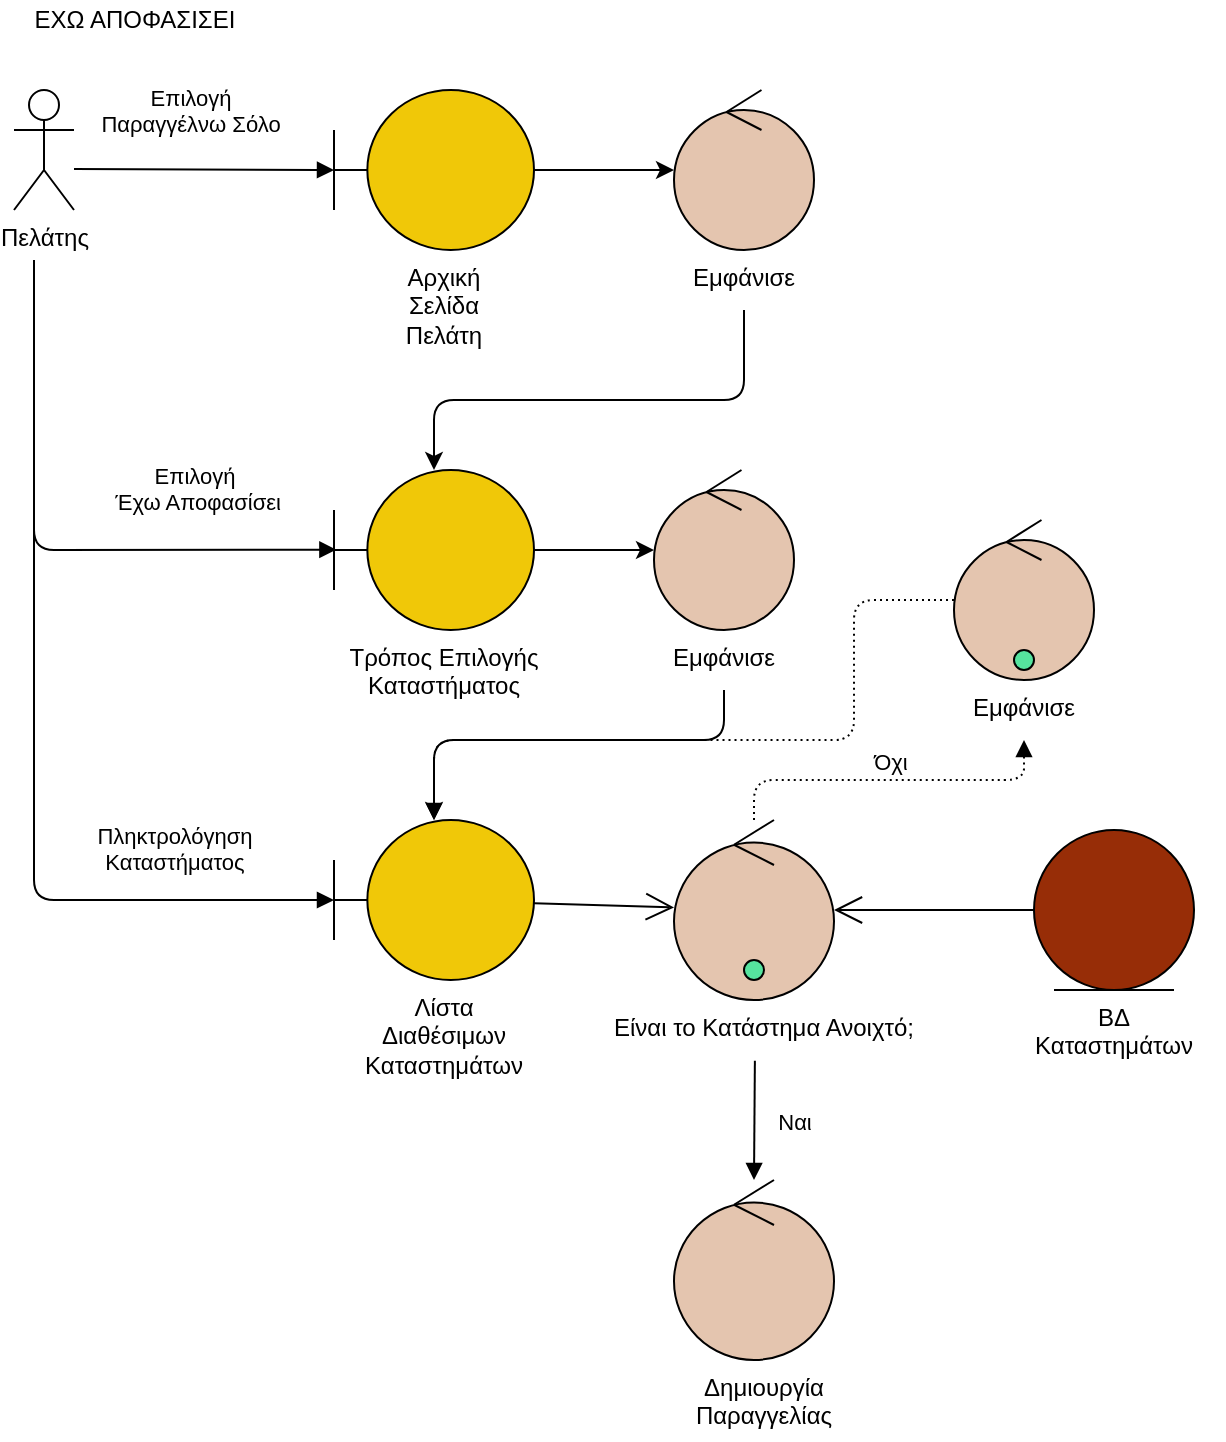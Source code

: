 <mxfile version="18.0.4" type="device"><diagram id="sh6zrlFoDXqszDik7DtE" name="Page-1"><mxGraphModel dx="1234" dy="882" grid="1" gridSize="10" guides="1" tooltips="1" connect="1" arrows="1" fold="1" page="1" pageScale="1" pageWidth="850" pageHeight="1100" math="0" shadow="0"><root><mxCell id="0"/><mxCell id="1" parent="0"/><mxCell id="iMoCURkLBMhwjLPHTY4Y-345" value="Πελάτης" style="shape=umlActor;verticalLabelPosition=bottom;verticalAlign=top;html=1;" parent="1" vertex="1"><mxGeometry x="290" y="615" width="30" height="60" as="geometry"/></mxCell><mxCell id="iMoCURkLBMhwjLPHTY4Y-346" style="edgeStyle=orthogonalEdgeStyle;rounded=0;orthogonalLoop=1;jettySize=auto;html=1;" parent="1" source="iMoCURkLBMhwjLPHTY4Y-347" edge="1"><mxGeometry relative="1" as="geometry"><mxPoint x="620" y="655" as="targetPoint"/></mxGeometry></mxCell><mxCell id="iMoCURkLBMhwjLPHTY4Y-347" value="" style="shape=umlBoundary;whiteSpace=wrap;html=1;fillColor=#F0C808;" parent="1" vertex="1"><mxGeometry x="450" y="615" width="100" height="80" as="geometry"/></mxCell><mxCell id="iMoCURkLBMhwjLPHTY4Y-348" value="Επιλογή &lt;br&gt;Παραγγέλνω Σόλο" style="html=1;verticalAlign=bottom;endArrow=block;rounded=0;labelBackgroundColor=none;" parent="1" edge="1"><mxGeometry x="-0.11" y="14" width="80" relative="1" as="geometry"><mxPoint x="320" y="654.5" as="sourcePoint"/><mxPoint x="450" y="655" as="targetPoint"/><mxPoint as="offset"/></mxGeometry></mxCell><mxCell id="iMoCURkLBMhwjLPHTY4Y-349" style="edgeStyle=orthogonalEdgeStyle;rounded=1;orthogonalLoop=1;jettySize=auto;html=1;exitX=0.5;exitY=1;exitDx=0;exitDy=0;" parent="1" source="iMoCURkLBMhwjLPHTY4Y-369" target="iMoCURkLBMhwjLPHTY4Y-352" edge="1"><mxGeometry relative="1" as="geometry"><Array as="points"><mxPoint x="655" y="770"/><mxPoint x="500" y="770"/></Array><mxPoint x="655" y="695" as="sourcePoint"/></mxGeometry></mxCell><mxCell id="iMoCURkLBMhwjLPHTY4Y-350" value="" style="ellipse;shape=umlControl;whiteSpace=wrap;html=1;fillColor=#E4C5AF;" parent="1" vertex="1"><mxGeometry x="620" y="615" width="70" height="80" as="geometry"/></mxCell><mxCell id="iMoCURkLBMhwjLPHTY4Y-351" style="edgeStyle=orthogonalEdgeStyle;rounded=0;orthogonalLoop=1;jettySize=auto;html=1;strokeColor=#000000;" parent="1" source="iMoCURkLBMhwjLPHTY4Y-352" target="iMoCURkLBMhwjLPHTY4Y-355" edge="1"><mxGeometry relative="1" as="geometry"/></mxCell><mxCell id="iMoCURkLBMhwjLPHTY4Y-352" value="" style="shape=umlBoundary;whiteSpace=wrap;html=1;fillColor=#F0C808;" parent="1" vertex="1"><mxGeometry x="450" y="805" width="100" height="80" as="geometry"/></mxCell><mxCell id="iMoCURkLBMhwjLPHTY4Y-353" value="Επιλογή&lt;br&gt;&amp;nbsp;Έχω Αποφασίσει" style="html=1;verticalAlign=bottom;endArrow=block;rounded=1;entryX=0.012;entryY=0.498;entryDx=0;entryDy=0;entryPerimeter=0;labelBackgroundColor=none;" parent="1" target="iMoCURkLBMhwjLPHTY4Y-352" edge="1"><mxGeometry x="0.519" y="15" width="80" relative="1" as="geometry"><mxPoint x="300" y="700" as="sourcePoint"/><mxPoint x="450" y="793" as="targetPoint"/><Array as="points"><mxPoint x="300" y="845"/></Array><mxPoint as="offset"/></mxGeometry></mxCell><mxCell id="iMoCURkLBMhwjLPHTY4Y-354" style="edgeStyle=orthogonalEdgeStyle;rounded=1;orthogonalLoop=1;jettySize=auto;html=1;strokeColor=#000000;exitX=0.5;exitY=1;exitDx=0;exitDy=0;" parent="1" source="iMoCURkLBMhwjLPHTY4Y-371" target="iMoCURkLBMhwjLPHTY4Y-356" edge="1"><mxGeometry relative="1" as="geometry"><Array as="points"><mxPoint x="645" y="940"/><mxPoint x="500" y="940"/></Array></mxGeometry></mxCell><mxCell id="iMoCURkLBMhwjLPHTY4Y-355" value="" style="ellipse;shape=umlControl;whiteSpace=wrap;html=1;fillColor=#E4C5AF;" parent="1" vertex="1"><mxGeometry x="610" y="805" width="70" height="80" as="geometry"/></mxCell><mxCell id="iMoCURkLBMhwjLPHTY4Y-356" value="" style="shape=umlBoundary;whiteSpace=wrap;html=1;strokeColor=#000000;fillColor=#F0C808;" parent="1" vertex="1"><mxGeometry x="450" y="980" width="100" height="80" as="geometry"/></mxCell><mxCell id="iMoCURkLBMhwjLPHTY4Y-357" value="Πληκτρολόγηση &lt;br&gt;Καταστήματος" style="html=1;verticalAlign=bottom;endArrow=block;rounded=1;entryX=0;entryY=0.5;entryDx=0;entryDy=0;entryPerimeter=0;labelBackgroundColor=none;" parent="1" target="iMoCURkLBMhwjLPHTY4Y-356" edge="1"><mxGeometry x="0.579" y="10" width="80" relative="1" as="geometry"><mxPoint x="300" y="790" as="sourcePoint"/><mxPoint x="450" y="945" as="targetPoint"/><Array as="points"><mxPoint x="300" y="1020"/></Array><mxPoint as="offset"/></mxGeometry></mxCell><mxCell id="iMoCURkLBMhwjLPHTY4Y-358" value="" style="ellipse;shape=umlControl;whiteSpace=wrap;html=1;strokeColor=#000000;fillColor=#E4C5AF;" parent="1" vertex="1"><mxGeometry x="620" y="980" width="80" height="90" as="geometry"/></mxCell><mxCell id="iMoCURkLBMhwjLPHTY4Y-359" value="" style="ellipse;shape=umlEntity;whiteSpace=wrap;html=1;fillColor=#972D07;" parent="1" vertex="1"><mxGeometry x="800" y="985" width="80" height="80" as="geometry"/></mxCell><mxCell id="iMoCURkLBMhwjLPHTY4Y-360" value="" style="endArrow=open;endFill=1;endSize=12;html=1;rounded=0;strokeColor=#000000;" parent="1" source="iMoCURkLBMhwjLPHTY4Y-356" target="iMoCURkLBMhwjLPHTY4Y-358" edge="1"><mxGeometry width="160" relative="1" as="geometry"><mxPoint x="510" y="935" as="sourcePoint"/><mxPoint x="670" y="935" as="targetPoint"/></mxGeometry></mxCell><mxCell id="iMoCURkLBMhwjLPHTY4Y-361" value="" style="endArrow=open;endFill=1;endSize=12;html=1;rounded=0;strokeColor=#000000;" parent="1" source="iMoCURkLBMhwjLPHTY4Y-359" target="iMoCURkLBMhwjLPHTY4Y-358" edge="1"><mxGeometry width="160" relative="1" as="geometry"><mxPoint x="510" y="935" as="sourcePoint"/><mxPoint x="670" y="935" as="targetPoint"/></mxGeometry></mxCell><mxCell id="iMoCURkLBMhwjLPHTY4Y-362" value="Ναι" style="html=1;verticalAlign=bottom;endArrow=block;rounded=0;strokeColor=#000000;exitX=0.476;exitY=1.014;exitDx=0;exitDy=0;exitPerimeter=0;labelBackgroundColor=none;" parent="1" source="iMoCURkLBMhwjLPHTY4Y-374" target="iMoCURkLBMhwjLPHTY4Y-367" edge="1"><mxGeometry x="0.324" y="20" width="80" relative="1" as="geometry"><mxPoint x="550" y="1095" as="sourcePoint"/><mxPoint x="660" y="1120" as="targetPoint"/><mxPoint as="offset"/></mxGeometry></mxCell><mxCell id="iMoCURkLBMhwjLPHTY4Y-363" value="Όχι" style="html=1;verticalAlign=bottom;endArrow=block;rounded=1;fillColor=#e51400;strokeColor=#000000;dashed=1;dashPattern=1 2;labelBackgroundColor=none;entryX=0.5;entryY=1;entryDx=0;entryDy=0;" parent="1" source="iMoCURkLBMhwjLPHTY4Y-358" target="iMoCURkLBMhwjLPHTY4Y-372" edge="1"><mxGeometry width="80" relative="1" as="geometry"><mxPoint x="550" y="1195" as="sourcePoint"/><mxPoint x="730" y="1145" as="targetPoint"/><Array as="points"><mxPoint x="660" y="960"/><mxPoint x="795" y="960"/></Array></mxGeometry></mxCell><mxCell id="iMoCURkLBMhwjLPHTY4Y-364" value="" style="ellipse;shape=umlControl;whiteSpace=wrap;html=1;fillColor=#E4C5AF;strokeColor=#000000;fontColor=#ffffff;" parent="1" vertex="1"><mxGeometry x="760" y="830" width="70" height="80" as="geometry"/></mxCell><mxCell id="iMoCURkLBMhwjLPHTY4Y-365" value="" style="endArrow=block;endFill=1;endSize=6;html=1;rounded=1;fillColor=#e51400;strokeColor=#000000;jumpStyle=arc;dashed=1;dashPattern=1 2;" parent="1" source="iMoCURkLBMhwjLPHTY4Y-364" target="iMoCURkLBMhwjLPHTY4Y-356" edge="1"><mxGeometry width="160" relative="1" as="geometry"><mxPoint x="650.032" y="967.75" as="sourcePoint"/><mxPoint x="570.005" y="965.0" as="targetPoint"/><Array as="points"><mxPoint x="710" y="870"/><mxPoint x="710" y="940"/><mxPoint x="500" y="940"/></Array></mxGeometry></mxCell><mxCell id="iMoCURkLBMhwjLPHTY4Y-366" value="ΕΧΩ ΑΠΟΦΑΣΙΣΕΙ" style="text;html=1;align=center;verticalAlign=middle;resizable=0;points=[];autosize=1;strokeColor=none;fillColor=none;" parent="1" vertex="1"><mxGeometry x="290" y="570" width="120" height="20" as="geometry"/></mxCell><mxCell id="iMoCURkLBMhwjLPHTY4Y-367" value="" style="ellipse;shape=umlControl;whiteSpace=wrap;html=1;fillColor=#E4C5AF;" parent="1" vertex="1"><mxGeometry x="620" y="1160" width="80" height="90" as="geometry"/></mxCell><mxCell id="iMoCURkLBMhwjLPHTY4Y-368" value="&lt;meta charset=&quot;utf-8&quot;&gt;&lt;span style=&quot;color: rgb(0, 0, 0); font-family: helvetica; font-size: 12px; font-style: normal; font-weight: 400; letter-spacing: normal; text-indent: 0px; text-transform: none; word-spacing: 0px; display: inline; float: none;&quot;&gt;Αρχική&lt;/span&gt;&lt;br style=&quot;color: rgb(0, 0, 0); font-family: helvetica; font-size: 12px; font-style: normal; font-weight: 400; letter-spacing: normal; text-indent: 0px; text-transform: none; word-spacing: 0px;&quot;&gt;&lt;span style=&quot;color: rgb(0, 0, 0); font-family: helvetica; font-size: 12px; font-style: normal; font-weight: 400; letter-spacing: normal; text-indent: 0px; text-transform: none; word-spacing: 0px; display: inline; float: none;&quot;&gt;Σελίδα&lt;/span&gt;&lt;br style=&quot;color: rgb(0, 0, 0); font-family: helvetica; font-size: 12px; font-style: normal; font-weight: 400; letter-spacing: normal; text-indent: 0px; text-transform: none; word-spacing: 0px;&quot;&gt;&lt;span style=&quot;color: rgb(0, 0, 0); font-family: helvetica; font-size: 12px; font-style: normal; font-weight: 400; letter-spacing: normal; text-indent: 0px; text-transform: none; word-spacing: 0px; display: inline; float: none;&quot;&gt;Πελάτη&lt;/span&gt;" style="text;whiteSpace=wrap;html=1;labelBackgroundColor=none;align=center;" parent="1" vertex="1"><mxGeometry x="470" y="695" width="70" height="60" as="geometry"/></mxCell><mxCell id="iMoCURkLBMhwjLPHTY4Y-369" value="&lt;meta charset=&quot;utf-8&quot;&gt;&lt;span style=&quot;color: rgb(0, 0, 0); font-family: helvetica; font-size: 12px; font-style: normal; font-weight: 400; letter-spacing: normal; text-indent: 0px; text-transform: none; word-spacing: 0px; display: inline; float: none;&quot;&gt;Εμφάνισε&lt;/span&gt;" style="text;whiteSpace=wrap;html=1;labelBackgroundColor=none;align=center;" parent="1" vertex="1"><mxGeometry x="615" y="695" width="80" height="30" as="geometry"/></mxCell><mxCell id="iMoCURkLBMhwjLPHTY4Y-370" value="&lt;span style=&quot;color: rgb(0 , 0 , 0) ; font-family: &amp;#34;helvetica&amp;#34; ; font-size: 12px ; font-style: normal ; font-weight: 400 ; letter-spacing: normal ; text-indent: 0px ; text-transform: none ; word-spacing: 0px ; display: inline ; float: none&quot;&gt;Τρόπος&amp;nbsp;&lt;/span&gt;&lt;span style=&quot;color: rgb(0 , 0 , 0) ; font-family: &amp;#34;helvetica&amp;#34; ; font-size: 12px ; font-style: normal ; font-weight: 400 ; letter-spacing: normal ; text-indent: 0px ; text-transform: none ; word-spacing: 0px ; display: inline ; float: none&quot;&gt;Επιλογής&lt;/span&gt;&lt;br style=&quot;color: rgb(0 , 0 , 0) ; font-family: &amp;#34;helvetica&amp;#34; ; font-size: 12px ; font-style: normal ; font-weight: 400 ; letter-spacing: normal ; text-indent: 0px ; text-transform: none ; word-spacing: 0px&quot;&gt;&lt;span style=&quot;color: rgb(0 , 0 , 0) ; font-family: &amp;#34;helvetica&amp;#34; ; font-size: 12px ; font-style: normal ; font-weight: 400 ; letter-spacing: normal ; text-indent: 0px ; text-transform: none ; word-spacing: 0px ; display: inline ; float: none&quot;&gt;Καταστήματος&lt;/span&gt;" style="text;whiteSpace=wrap;html=1;labelBackgroundColor=none;align=center;" parent="1" vertex="1"><mxGeometry x="450" y="885" width="110" height="35" as="geometry"/></mxCell><mxCell id="iMoCURkLBMhwjLPHTY4Y-371" value="&lt;meta charset=&quot;utf-8&quot;&gt;&lt;span style=&quot;color: rgb(0, 0, 0); font-family: helvetica; font-size: 12px; font-style: normal; font-weight: 400; letter-spacing: normal; text-indent: 0px; text-transform: none; word-spacing: 0px; display: inline; float: none;&quot;&gt;Εμφάνισε&lt;/span&gt;" style="text;whiteSpace=wrap;html=1;labelBackgroundColor=none;align=center;" parent="1" vertex="1"><mxGeometry x="605" y="885" width="80" height="30" as="geometry"/></mxCell><mxCell id="iMoCURkLBMhwjLPHTY4Y-372" value="&lt;meta charset=&quot;utf-8&quot;&gt;&lt;span style=&quot;font-family: helvetica; font-size: 12px; font-style: normal; font-weight: 400; letter-spacing: normal; text-indent: 0px; text-transform: none; word-spacing: 0px; display: inline; float: none;&quot;&gt;Εμφάνισε&lt;/span&gt;" style="text;whiteSpace=wrap;html=1;labelBackgroundColor=none;align=center;fontColor=#000000;" parent="1" vertex="1"><mxGeometry x="755" y="910" width="80" height="30" as="geometry"/></mxCell><mxCell id="iMoCURkLBMhwjLPHTY4Y-373" value="&lt;meta charset=&quot;utf-8&quot;&gt;&lt;span style=&quot;color: rgb(0, 0, 0); font-family: helvetica; font-size: 12px; font-style: normal; font-weight: 400; letter-spacing: normal; text-indent: 0px; text-transform: none; word-spacing: 0px; display: inline; float: none;&quot;&gt;Λίστα&lt;/span&gt;&lt;br style=&quot;color: rgb(0, 0, 0); font-family: helvetica; font-size: 12px; font-style: normal; font-weight: 400; letter-spacing: normal; text-indent: 0px; text-transform: none; word-spacing: 0px;&quot;&gt;&lt;span style=&quot;color: rgb(0, 0, 0); font-family: helvetica; font-size: 12px; font-style: normal; font-weight: 400; letter-spacing: normal; text-indent: 0px; text-transform: none; word-spacing: 0px; display: inline; float: none;&quot;&gt;Διαθέσιμων&lt;/span&gt;&lt;br style=&quot;color: rgb(0, 0, 0); font-family: helvetica; font-size: 12px; font-style: normal; font-weight: 400; letter-spacing: normal; text-indent: 0px; text-transform: none; word-spacing: 0px;&quot;&gt;&lt;span style=&quot;color: rgb(0, 0, 0); font-family: helvetica; font-size: 12px; font-style: normal; font-weight: 400; letter-spacing: normal; text-indent: 0px; text-transform: none; word-spacing: 0px; display: inline; float: none;&quot;&gt;Καταστημάτων&lt;/span&gt;" style="text;whiteSpace=wrap;html=1;labelBackgroundColor=none;align=center;" parent="1" vertex="1"><mxGeometry x="450" y="1060" width="110" height="60" as="geometry"/></mxCell><mxCell id="iMoCURkLBMhwjLPHTY4Y-374" value="&lt;meta charset=&quot;utf-8&quot;&gt;&lt;span style=&quot;color: rgb(0, 0, 0); font-family: helvetica; font-size: 12px; font-style: normal; font-weight: 400; letter-spacing: normal; text-indent: 0px; text-transform: none; word-spacing: 0px; display: inline; float: none;&quot;&gt;Είναι το Κατάστημα Ανοιχτό;&lt;/span&gt;" style="text;whiteSpace=wrap;html=1;labelBackgroundColor=none;align=center;" parent="1" vertex="1"><mxGeometry x="570" y="1070" width="190" height="30" as="geometry"/></mxCell><mxCell id="iMoCURkLBMhwjLPHTY4Y-375" value="&lt;meta charset=&quot;utf-8&quot;&gt;&lt;span style=&quot;color: rgb(0, 0, 0); font-family: helvetica; font-size: 12px; font-style: normal; font-weight: 400; letter-spacing: normal; text-indent: 0px; text-transform: none; word-spacing: 0px; display: inline; float: none;&quot;&gt;ΒΔ&lt;/span&gt;&lt;br style=&quot;color: rgb(0, 0, 0); font-family: helvetica; font-size: 12px; font-style: normal; font-weight: 400; letter-spacing: normal; text-indent: 0px; text-transform: none; word-spacing: 0px;&quot;&gt;&lt;span style=&quot;color: rgb(0, 0, 0); font-family: helvetica; font-size: 12px; font-style: normal; font-weight: 400; letter-spacing: normal; text-indent: 0px; text-transform: none; word-spacing: 0px; display: inline; float: none;&quot;&gt;Καταστημάτων&lt;/span&gt;" style="text;whiteSpace=wrap;html=1;labelBackgroundColor=none;align=center;" parent="1" vertex="1"><mxGeometry x="785" y="1065" width="110" height="40" as="geometry"/></mxCell><mxCell id="iMoCURkLBMhwjLPHTY4Y-376" value="&lt;meta charset=&quot;utf-8&quot;&gt;&lt;span style=&quot;color: rgb(0, 0, 0); font-family: helvetica; font-size: 12px; font-style: normal; font-weight: 400; letter-spacing: normal; text-indent: 0px; text-transform: none; word-spacing: 0px; display: inline; float: none;&quot;&gt;Δημιουργία&lt;/span&gt;&lt;br style=&quot;color: rgb(0, 0, 0); font-family: helvetica; font-size: 12px; font-style: normal; font-weight: 400; letter-spacing: normal; text-indent: 0px; text-transform: none; word-spacing: 0px;&quot;&gt;&lt;span style=&quot;color: rgb(0, 0, 0); font-family: helvetica; font-size: 12px; font-style: normal; font-weight: 400; letter-spacing: normal; text-indent: 0px; text-transform: none; word-spacing: 0px; display: inline; float: none;&quot;&gt;Παραγγελίας&lt;/span&gt;" style="text;whiteSpace=wrap;html=1;labelBackgroundColor=none;align=center;" parent="1" vertex="1"><mxGeometry x="615" y="1250" width="100" height="40" as="geometry"/></mxCell><mxCell id="iMoCURkLBMhwjLPHTY4Y-377" value="" style="shape=ellipse;fillColor=#56E39F;strokeColor=default;html=1;sketch=0;" parent="1" vertex="1"><mxGeometry x="655" y="1050" width="10" height="10" as="geometry"/></mxCell><mxCell id="iMoCURkLBMhwjLPHTY4Y-378" value="" style="shape=ellipse;fillColor=#56E39F;strokeColor=default;html=1;sketch=0;" parent="1" vertex="1"><mxGeometry x="790" y="895" width="10" height="10" as="geometry"/></mxCell></root></mxGraphModel></diagram></mxfile>